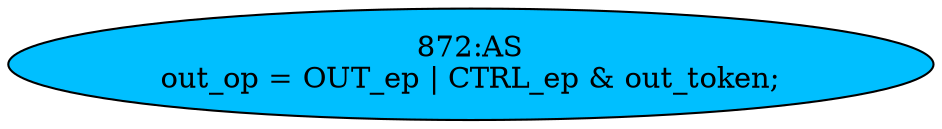 strict digraph "" {
	node [label="\N"];
	"872:AS"	 [ast="<pyverilog.vparser.ast.Assign object at 0x7fae5e106bd0>",
		def_var="['out_op']",
		fillcolor=deepskyblue,
		label="872:AS
out_op = OUT_ep | CTRL_ep & out_token;",
		statements="[]",
		style=filled,
		typ=Assign,
		use_var="['OUT_ep', 'CTRL_ep', 'out_token']"];
}
